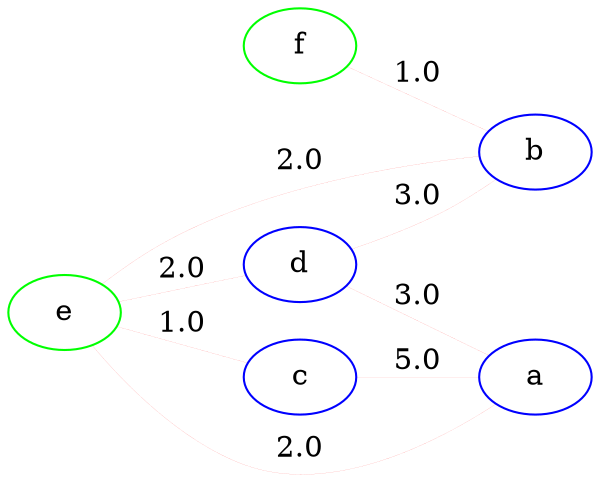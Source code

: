 graph g { 
	rankdir = LR

	myNode5 [
	label = "f"
	color = green
	pos = "200,0"
	]

	myNode4 [
	label = "e"
	color = green
	pos = "100,100"
	]

	myNode3 [
	label = "d"
	color = blue
	pos = "100,200"
	]

	myNode2 [
	label = "c"
	color = blue
	pos = "100,0"
	]

	myNode1 [
	label = "b"
	color = blue
	pos = "200,100"
	]

	myNode0 [
	label = "a"
	color = blue
	pos = "0,100"
	]


"myNode5" -- "myNode1" [ 	penwidth = 0.04 
	 color = red
	label = "1.0" ]
"myNode4" -- "myNode3" [ 	penwidth = 0.04 
	 color = red
	label = "2.0" ]
"myNode4" -- "myNode2" [ 	penwidth = 0.04 
	 color = red
	label = "1.0" ]
"myNode4" -- "myNode1" [ 	penwidth = 0.04 
	 color = red
	label = "2.0" ]
"myNode4" -- "myNode0" [ 	penwidth = 0.04 
	 color = red
	label = "2.0" ]
"myNode3" -- "myNode1" [ 	penwidth = 0.04 
	 color = red
	label = "3.0" ]
"myNode3" -- "myNode0" [ 	penwidth = 0.04 
	 color = red
	label = "3.0" ]
"myNode2" -- "myNode0" [ 	penwidth = 0.04 
	 color = red
	label = "5.0" ]

}
